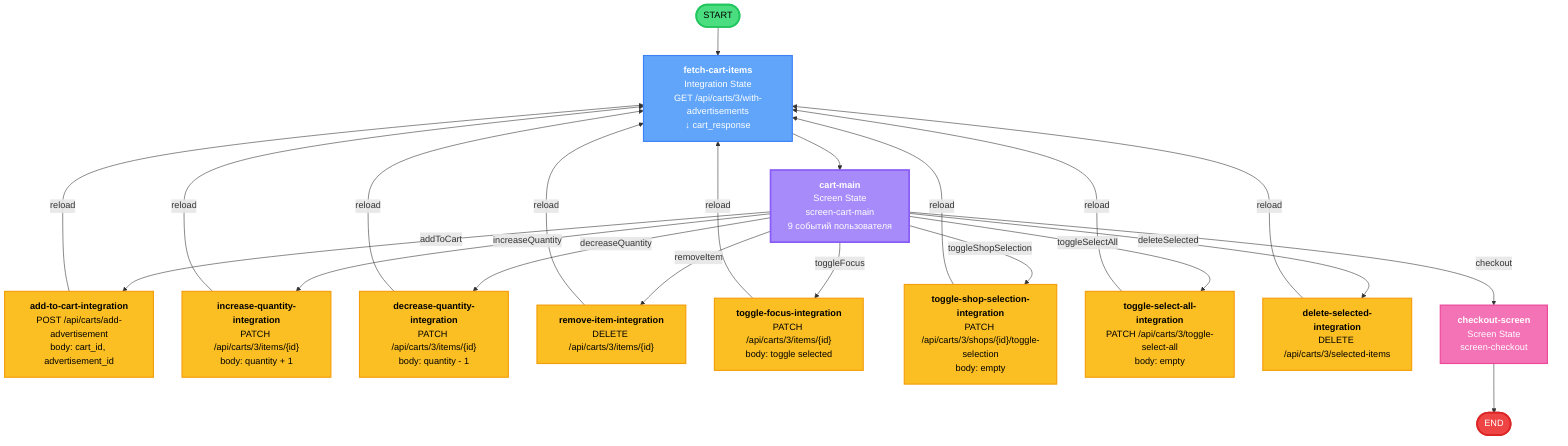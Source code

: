 graph TB
    START([START]) --> fetch_cart_items
    
    fetch_cart_items["`**fetch-cart-items**
    Integration State
    GET /api/carts/3/with-advertisements
    ↓ cart_response`"]
    
    fetch_cart_items --> cart_main
    
    cart_main["`**cart-main**
    Screen State
    screen-cart-main
    9 событий пользователя`"]
    
    cart_main -->|addToCart| add_to_cart
    cart_main -->|increaseQuantity| increase_quantity
    cart_main -->|decreaseQuantity| decrease_quantity
    cart_main -->|removeItem| remove_item
    cart_main -->|toggleFocus| toggle_focus
    cart_main -->|toggleShopSelection| toggle_shop_selection
    cart_main -->|toggleSelectAll| toggle_select_all
    cart_main -->|deleteSelected| delete_selected
    cart_main -->|checkout| checkout_screen
    
    add_to_cart["`**add-to-cart-integration**
    POST /api/carts/add-advertisement
    body: cart_id, advertisement_id`"]
    
    increase_quantity["`**increase-quantity-integration**
    PATCH /api/carts/3/items/{id}
    body: quantity + 1`"]
    
    decrease_quantity["`**decrease-quantity-integration**
    PATCH /api/carts/3/items/{id}
    body: quantity - 1`"]
    
    remove_item["`**remove-item-integration**
    DELETE /api/carts/3/items/{id}`"]
    
    toggle_focus["`**toggle-focus-integration**
    PATCH /api/carts/3/items/{id}
    body: toggle selected`"]
    
    toggle_shop_selection["`**toggle-shop-selection-integration**
    PATCH /api/carts/3/shops/{id}/toggle-selection
    body: empty`"]
    
    toggle_select_all["`**toggle-select-all-integration**
    PATCH /api/carts/3/toggle-select-all
    body: empty`"]
    
    delete_selected["`**delete-selected-integration**
    DELETE /api/carts/3/selected-items`"]
    
    checkout_screen["`**checkout-screen**
    Screen State
    screen-checkout`"]
    
    add_to_cart -->|reload| fetch_cart_items
    increase_quantity -->|reload| fetch_cart_items
    decrease_quantity -->|reload| fetch_cart_items
    remove_item -->|reload| fetch_cart_items
    toggle_focus -->|reload| fetch_cart_items
    toggle_shop_selection -->|reload| fetch_cart_items
    toggle_select_all -->|reload| fetch_cart_items
    delete_selected -->|reload| fetch_cart_items
    
    checkout_screen --> END([END])
    
    style START fill:#4ade80,stroke:#22c55e,stroke-width:3px,color:#000
    style END fill:#ef4444,stroke:#dc2626,stroke-width:3px,color:#fff
    
    style fetch_cart_items fill:#60a5fa,stroke:#3b82f6,stroke-width:2px,color:#fff
    style cart_main fill:#a78bfa,stroke:#8b5cf6,stroke-width:3px,color:#fff
    style checkout_screen fill:#f472b6,stroke:#ec4899,stroke-width:2px,color:#fff
    
    style add_to_cart fill:#fbbf24,stroke:#f59e0b,stroke-width:2px,color:#000
    style increase_quantity fill:#fbbf24,stroke:#f59e0b,stroke-width:2px,color:#000
    style decrease_quantity fill:#fbbf24,stroke:#f59e0b,stroke-width:2px,color:#000
    style remove_item fill:#fbbf24,stroke:#f59e0b,stroke-width:2px,color:#000
    style toggle_focus fill:#fbbf24,stroke:#f59e0b,stroke-width:2px,color:#000
    style toggle_shop_selection fill:#fbbf24,stroke:#f59e0b,stroke-width:2px,color:#000
    style toggle_select_all fill:#fbbf24,stroke:#f59e0b,stroke-width:2px,color:#000
    style delete_selected fill:#fbbf24,stroke:#f59e0b,stroke-width:2px,color:#000